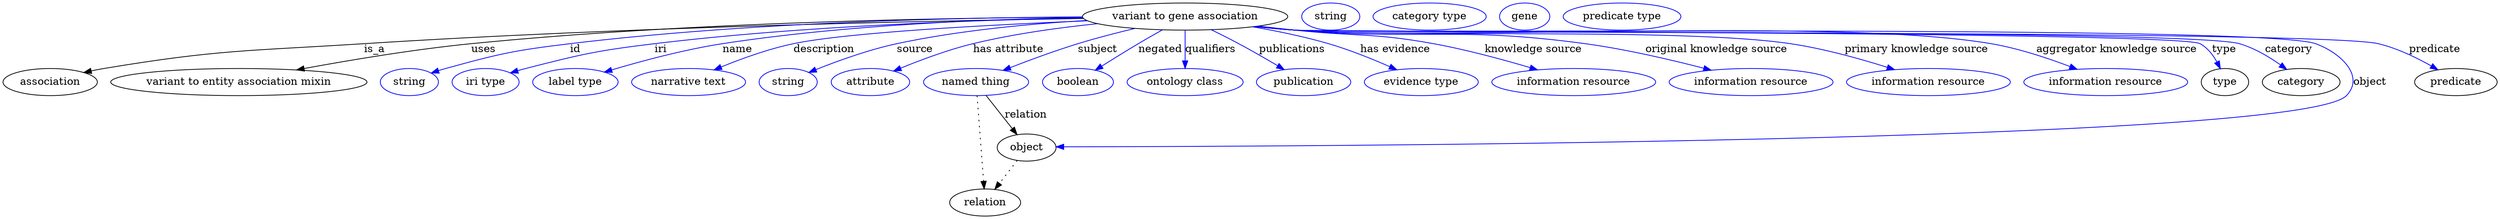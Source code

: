 digraph {
	graph [bb="0,0,3301,283"];
	node [label="\N"];
	"variant to gene association"	[height=0.5,
		label="variant to gene association",
		pos="1563.4,265",
		width=3.7733];
	association	[height=0.5,
		pos="62.394,178",
		width=1.7332];
	"variant to gene association" -> association	[label=is_a,
		lp="492.39,221.5",
		pos="e,106.89,190.66 1428.8,262.39 1223.6,259.31 820.23,250.84 478.39,229 324.67,219.18 285.33,221.33 133.39,196 128,195.1 122.41,194.02 \
116.84,192.85"];
	"variant to entity association mixin"	[height=0.5,
		pos="312.39,178",
		width=4.7121];
	"variant to gene association" -> "variant to entity association mixin"	[label=uses,
		lp="636.89,221.5",
		pos="e,388.94,194.13 1427.6,264.23 1244,263.33 906.71,257.44 620.39,229 545.2,221.53 460.51,207.36 399,196"];
	id	[color=blue,
		height=0.5,
		label=string,
		pos="538.39,178",
		width=1.0652];
	"variant to gene association" -> id	[color=blue,
		label=id,
		lp="757.39,221.5",
		pos="e,567.37,190.01 1427.3,264.59 1265.4,263.8 987.24,257.75 750.39,229 676.59,220.04 658.06,215.79 586.39,196 583.28,195.14 580.08,\
194.18 576.89,193.17",
		style=solid];
	iri	[color=blue,
		height=0.5,
		label="iri type",
		pos="639.39,178",
		width=1.2277];
	"variant to gene association" -> iri	[color=blue,
		label=iri,
		lp="870.39,221.5",
		pos="e,672.3,190.22 1428.2,262.93 1286.7,260.47 1058.2,252.77 862.39,229 785.99,219.72 766.95,215.12 692.39,196 689.02,195.13 685.54,\
194.17 682.05,193.16",
		style=solid];
	name	[color=blue,
		height=0.5,
		label="label type",
		pos="758.39,178",
		width=1.5707];
	"variant to gene association" -> name	[color=blue,
		label=name,
		lp="972.39,221.5",
		pos="e,796.94,191.31 1427.6,263.78 1303.2,261.8 1114.5,254.28 952.39,229 902.08,221.15 845.86,205.93 806.95,194.33",
		style=solid];
	description	[color=blue,
		height=0.5,
		label="narrative text",
		pos="908.39,178",
		width=2.0943];
	"variant to gene association" -> description	[color=blue,
		label=description,
		lp="1086.9,221.5",
		pos="e,941.93,194.16 1434.3,259.38 1305.8,254.05 1117.7,244.02 1046.4,229 1013.6,222.1 978.16,209.12 951.38,198.11",
		style=solid];
	source	[color=blue,
		height=0.5,
		label=string,
		pos="1040.4,178",
		width=1.0652];
	"variant to gene association" -> source	[color=blue,
		label=source,
		lp="1206.4,221.5",
		pos="e,1067.6,190.87 1433,259.85 1358.9,255.55 1264.7,246.8 1182.4,229 1145.6,221.04 1105.3,206.22 1077,194.76",
		style=solid];
	"has attribute"	[color=blue,
		height=0.5,
		label=attribute,
		pos="1148.4,178",
		width=1.4443];
	"variant to gene association" -> "has attribute"	[color=blue,
		label="has attribute",
		lp="1330.4,221.5",
		pos="e,1178.9,192.59 1447.5,255.56 1396.7,250.31 1336.6,241.99 1283.4,229 1250.5,220.97 1214.7,207.45 1188.2,196.5",
		style=solid];
	subject	[color=blue,
		height=0.5,
		label="named thing",
		pos="1288.4,178",
		width=1.9318];
	"variant to gene association" -> subject	[color=blue,
		label=subject,
		lp="1447.4,221.5",
		pos="e,1323.8,193.63 1496.5,249.23 1472.6,243.5 1445.6,236.52 1421.4,229 1391.6,219.77 1358.8,207.47 1333.3,197.38",
		style=solid];
	negated	[color=blue,
		height=0.5,
		label=boolean,
		pos="1422.4,178",
		width=1.2999];
	"variant to gene association" -> negated	[color=blue,
		label=negated,
		lp="1530.4,221.5",
		pos="e,1445.4,193.97 1533.3,247.39 1523.1,241.67 1511.7,235.16 1501.4,229 1485.6,219.55 1468.3,208.65 1453.9,199.45",
		style=solid];
	qualifiers	[color=blue,
		height=0.5,
		label="ontology class",
		pos="1563.4,178",
		width=2.1304];
	"variant to gene association" -> qualifiers	[color=blue,
		label=qualifiers,
		lp="1596.9,221.5",
		pos="e,1563.4,196.18 1563.4,246.8 1563.4,235.16 1563.4,219.55 1563.4,206.24",
		style=solid];
	publications	[color=blue,
		height=0.5,
		label=publication,
		pos="1720.4,178",
		width=1.7332];
	"variant to gene association" -> publications	[color=blue,
		label=publications,
		lp="1705.4,221.5",
		pos="e,1694.7,194.57 1597.9,247.56 1609.6,241.85 1622.6,235.3 1634.4,229 1651.6,219.79 1670.3,208.98 1685.9,199.78",
		style=solid];
	"has evidence"	[color=blue,
		height=0.5,
		label="evidence type",
		pos="1876.4,178",
		width=2.0943];
	"variant to gene association" -> "has evidence"	[color=blue,
		label="has evidence",
		lp="1841.9,221.5",
		pos="e,1843.9,194.34 1652.7,251.41 1684.8,245.87 1721,238.45 1753.4,229 1781.1,220.91 1811.1,208.77 1834.6,198.47",
		style=solid];
	"knowledge source"	[color=blue,
		height=0.5,
		label="information resource",
		pos="2078.4,178",
		width=3.015];
	"variant to gene association" -> "knowledge source"	[color=blue,
		label="knowledge source",
		lp="2024.9,221.5",
		pos="e,2030.3,194.27 1660.5,252.36 1676.5,250.51 1692.9,248.67 1708.4,247 1790.1,238.22 1811.6,243.72 1892.4,229 1935.8,221.09 1984,208.03 \
2020.4,197.24",
		style=solid];
	"original knowledge source"	[color=blue,
		height=0.5,
		label="information resource",
		pos="2313.4,178",
		width=3.015];
	"variant to gene association" -> "original knowledge source"	[color=blue,
		label="original knowledge source",
		lp="2267.4,221.5",
		pos="e,2260.5,193.78 1657.7,251.98 1674.5,250.1 1692,248.34 1708.4,247 1879.1,233.02 1923.7,252.07 2093.4,229 2147,221.71 2206.9,207.71 \
2250.6,196.38",
		style=solid];
	"primary knowledge source"	[color=blue,
		height=0.5,
		label="information resource",
		pos="2548.4,178",
		width=3.015];
	"variant to gene association" -> "primary knowledge source"	[color=blue,
		label="primary knowledge source",
		lp="2532.4,221.5",
		pos="e,2503.5,194.5 1656.5,251.84 1673.7,249.94 1691.6,248.21 1708.4,247 1854.1,236.49 2220.9,250.4 2365.4,229 2409.3,222.49 2457.7,208.97 \
2493.7,197.63",
		style=solid];
	"aggregator knowledge source"	[color=blue,
		height=0.5,
		label="information resource",
		pos="2783.4,178",
		width=3.015];
	"variant to gene association" -> "aggregator knowledge source"	[color=blue,
		label="aggregator knowledge source",
		lp="2797.9,221.5",
		pos="e,2745.5,194.99 1656.1,251.77 1673.4,249.87 1691.5,248.16 1708.4,247 1913.1,233.04 2429.2,263.43 2631.4,229 2667.3,222.88 2706.3,\
209.91 2735.8,198.71",
		style=solid];
	type	[height=0.5,
		pos="2941.4,178",
		width=0.86659];
	"variant to gene association" -> type	[color=blue,
		label=type,
		lp="2940.4,221.5",
		pos="e,2935.3,195.69 1655.7,251.75 1673.2,249.84 1691.3,248.13 1708.4,247 1741.7,244.81 2879.2,245.02 2908.4,229 2918.1,223.68 2925.5,\
214.13 2930.7,204.79",
		style=solid];
	category	[height=0.5,
		pos="3042.4,178",
		width=1.4263];
	"variant to gene association" -> category	[color=blue,
		label=category,
		lp="3025.9,221.5",
		pos="e,3023.3,194.78 1655.7,251.74 1673.2,249.83 1691.3,248.12 1708.4,247 1777.8,242.44 2893.6,248.29 2960.4,229 2980.1,223.32 2999.8,\
211.57 3014.9,200.89",
		style=solid];
	object	[height=0.5,
		pos="1355.4,91",
		width=1.0832];
	"variant to gene association" -> object	[color=blue,
		label=object,
		lp="3133.4,178",
		pos="e,1394.5,92.006 1655.7,251.73 1673.2,249.82 1691.3,248.11 1708.4,247 1783.4,242.12 2990.7,254.46 3061.4,229 3095,216.92 3127.1,185.71 \
3102.4,160 3042,97.162 1682.4,92.344 1404.7,92.016",
		style=solid];
	predicate	[height=0.5,
		pos="3246.4,178",
		width=1.5165];
	"variant to gene association" -> predicate	[color=blue,
		label=predicate,
		lp="3218.4,221.5",
		pos="e,3222.6,194.33 1655.7,251.72 1673.2,249.81 1691.3,248.1 1708.4,247 1788,241.85 3065.8,247.35 3143.4,229 3168.3,223.12 3194.2,210.52 \
3213.8,199.45",
		style=solid];
	subject -> object	[label=relation,
		lp="1354.4,134.5",
		pos="e,1342.6,108.18 1301.6,160.21 1311.5,147.71 1325.1,130.45 1336.1,116.43"];
	relation	[height=0.5,
		pos="1300.4,18",
		width=1.2999];
	subject -> relation	[pos="e,1299.1,36.188 1289.7,159.79 1291.8,132.48 1295.8,78.994 1298.3,46.38",
		style=dotted];
	association_type	[color=blue,
		height=0.5,
		label=string,
		pos="1755.4,265",
		width=1.0652];
	association_category	[color=blue,
		height=0.5,
		label="category type",
		pos="1886.4,265",
		width=2.0762];
	object -> relation	[pos="e,1313.2,35.54 1342.9,73.889 1336,64.939 1327.2,53.617 1319.4,43.584",
		style=dotted];
	"variant to gene association_object"	[color=blue,
		height=0.5,
		label=gene,
		pos="2012.4,265",
		width=0.92075];
	"variant to gene association_predicate"	[color=blue,
		height=0.5,
		label="predicate type",
		pos="2141.4,265",
		width=2.1665];
}
